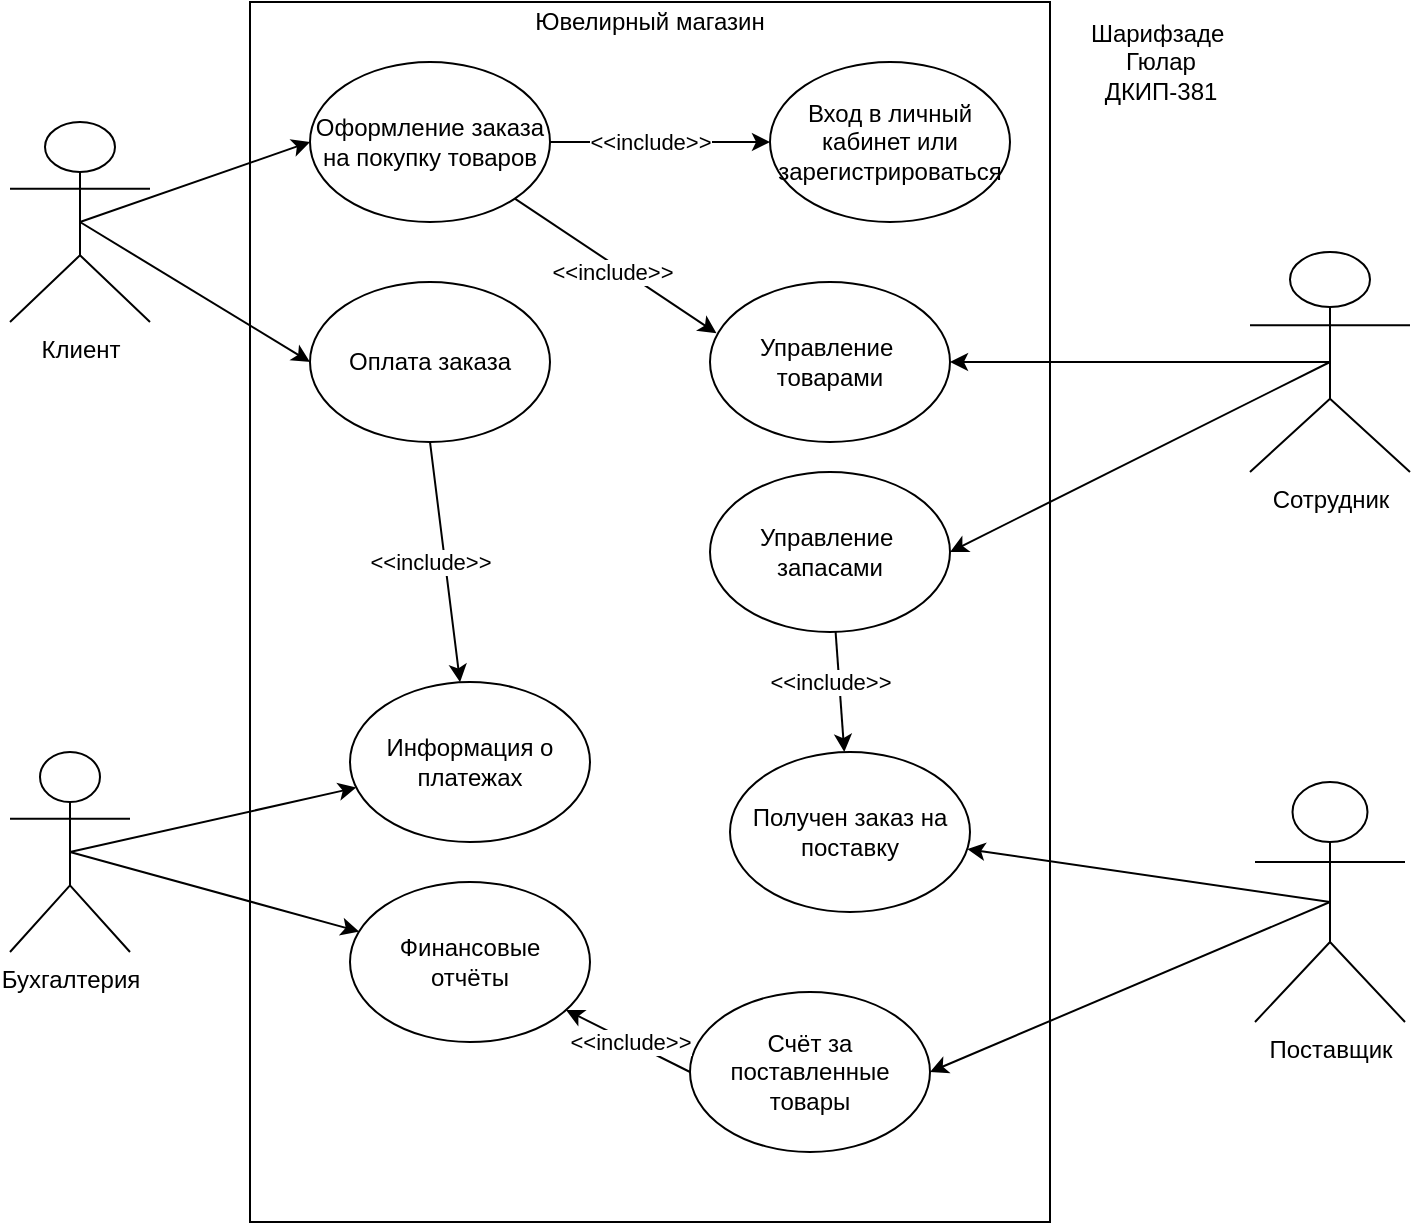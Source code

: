 <mxfile version="28.2.5">
  <diagram name="Страница — 1" id="Q5fC-O9VPcCJi5Tc-9Tk">
    <mxGraphModel dx="1303" dy="715" grid="1" gridSize="10" guides="1" tooltips="1" connect="1" arrows="1" fold="1" page="1" pageScale="1" pageWidth="827" pageHeight="1169" math="0" shadow="0">
      <root>
        <mxCell id="0" />
        <mxCell id="1" parent="0" />
        <mxCell id="tPh37PiVUbX-CSiPJ5TW-1" value="" style="rounded=0;whiteSpace=wrap;html=1;" vertex="1" parent="1">
          <mxGeometry x="200" y="50" width="400" height="610" as="geometry" />
        </mxCell>
        <mxCell id="tPh37PiVUbX-CSiPJ5TW-8" style="rounded=0;orthogonalLoop=1;jettySize=auto;html=1;exitX=0.5;exitY=0.5;exitDx=0;exitDy=0;exitPerimeter=0;entryX=0;entryY=0.5;entryDx=0;entryDy=0;" edge="1" parent="1" source="tPh37PiVUbX-CSiPJ5TW-2" target="tPh37PiVUbX-CSiPJ5TW-5">
          <mxGeometry relative="1" as="geometry" />
        </mxCell>
        <mxCell id="tPh37PiVUbX-CSiPJ5TW-9" style="rounded=0;orthogonalLoop=1;jettySize=auto;html=1;exitX=0.5;exitY=0.5;exitDx=0;exitDy=0;exitPerimeter=0;entryX=0;entryY=0.5;entryDx=0;entryDy=0;" edge="1" parent="1" source="tPh37PiVUbX-CSiPJ5TW-2" target="tPh37PiVUbX-CSiPJ5TW-6">
          <mxGeometry relative="1" as="geometry" />
        </mxCell>
        <mxCell id="tPh37PiVUbX-CSiPJ5TW-2" value="Клиент" style="shape=umlActor;verticalLabelPosition=bottom;verticalAlign=top;html=1;outlineConnect=0;" vertex="1" parent="1">
          <mxGeometry x="80" y="110" width="70" height="100" as="geometry" />
        </mxCell>
        <mxCell id="tPh37PiVUbX-CSiPJ5TW-15" style="rounded=0;orthogonalLoop=1;jettySize=auto;html=1;exitX=0.5;exitY=0.5;exitDx=0;exitDy=0;exitPerimeter=0;entryX=1;entryY=0.5;entryDx=0;entryDy=0;" edge="1" parent="1" source="tPh37PiVUbX-CSiPJ5TW-3" target="tPh37PiVUbX-CSiPJ5TW-13">
          <mxGeometry relative="1" as="geometry" />
        </mxCell>
        <mxCell id="tPh37PiVUbX-CSiPJ5TW-24" style="edgeStyle=orthogonalEdgeStyle;rounded=0;orthogonalLoop=1;jettySize=auto;html=1;exitX=0.5;exitY=0.5;exitDx=0;exitDy=0;exitPerimeter=0;entryX=1;entryY=0.5;entryDx=0;entryDy=0;" edge="1" parent="1" source="tPh37PiVUbX-CSiPJ5TW-3" target="tPh37PiVUbX-CSiPJ5TW-23">
          <mxGeometry relative="1" as="geometry" />
        </mxCell>
        <mxCell id="tPh37PiVUbX-CSiPJ5TW-3" value="Сотрудник" style="shape=umlActor;verticalLabelPosition=bottom;verticalAlign=top;html=1;outlineConnect=0;" vertex="1" parent="1">
          <mxGeometry x="700" y="175" width="80" height="110" as="geometry" />
        </mxCell>
        <mxCell id="tPh37PiVUbX-CSiPJ5TW-18" style="rounded=0;orthogonalLoop=1;jettySize=auto;html=1;exitX=0.5;exitY=0.5;exitDx=0;exitDy=0;exitPerimeter=0;entryX=1;entryY=0.5;entryDx=0;entryDy=0;" edge="1" parent="1" source="tPh37PiVUbX-CSiPJ5TW-4" target="tPh37PiVUbX-CSiPJ5TW-17">
          <mxGeometry relative="1" as="geometry" />
        </mxCell>
        <mxCell id="tPh37PiVUbX-CSiPJ5TW-19" style="rounded=0;orthogonalLoop=1;jettySize=auto;html=1;exitX=0.5;exitY=0.5;exitDx=0;exitDy=0;exitPerimeter=0;" edge="1" parent="1" source="tPh37PiVUbX-CSiPJ5TW-4" target="tPh37PiVUbX-CSiPJ5TW-16">
          <mxGeometry relative="1" as="geometry" />
        </mxCell>
        <mxCell id="tPh37PiVUbX-CSiPJ5TW-4" value="Поставщик" style="shape=umlActor;verticalLabelPosition=bottom;verticalAlign=top;html=1;outlineConnect=0;" vertex="1" parent="1">
          <mxGeometry x="702.5" y="440" width="75" height="120" as="geometry" />
        </mxCell>
        <mxCell id="tPh37PiVUbX-CSiPJ5TW-11" value="" style="edgeStyle=orthogonalEdgeStyle;rounded=0;orthogonalLoop=1;jettySize=auto;html=1;" edge="1" parent="1" source="tPh37PiVUbX-CSiPJ5TW-5" target="tPh37PiVUbX-CSiPJ5TW-10">
          <mxGeometry relative="1" as="geometry" />
        </mxCell>
        <mxCell id="tPh37PiVUbX-CSiPJ5TW-5" value="Оформление заказа&lt;div&gt;на покупку товаров&lt;/div&gt;" style="ellipse;whiteSpace=wrap;html=1;" vertex="1" parent="1">
          <mxGeometry x="230" y="80" width="120" height="80" as="geometry" />
        </mxCell>
        <mxCell id="tPh37PiVUbX-CSiPJ5TW-33" style="rounded=0;orthogonalLoop=1;jettySize=auto;html=1;exitX=0.5;exitY=1;exitDx=0;exitDy=0;" edge="1" parent="1" source="tPh37PiVUbX-CSiPJ5TW-6" target="tPh37PiVUbX-CSiPJ5TW-22">
          <mxGeometry relative="1" as="geometry" />
        </mxCell>
        <mxCell id="tPh37PiVUbX-CSiPJ5TW-6" value="Оплата заказа" style="ellipse;whiteSpace=wrap;html=1;" vertex="1" parent="1">
          <mxGeometry x="230" y="190" width="120" height="80" as="geometry" />
        </mxCell>
        <mxCell id="tPh37PiVUbX-CSiPJ5TW-10" value="Вход в личный кабинет или зарегистрироваться" style="ellipse;whiteSpace=wrap;html=1;" vertex="1" parent="1">
          <mxGeometry x="460" y="80" width="120" height="80" as="geometry" />
        </mxCell>
        <mxCell id="tPh37PiVUbX-CSiPJ5TW-12" value="Ювелирный магазин" style="text;html=1;align=center;verticalAlign=middle;whiteSpace=wrap;rounded=0;" vertex="1" parent="1">
          <mxGeometry x="300" y="50" width="200" height="20" as="geometry" />
        </mxCell>
        <mxCell id="tPh37PiVUbX-CSiPJ5TW-30" value="" style="rounded=0;orthogonalLoop=1;jettySize=auto;html=1;" edge="1" parent="1" source="tPh37PiVUbX-CSiPJ5TW-13" target="tPh37PiVUbX-CSiPJ5TW-16">
          <mxGeometry relative="1" as="geometry" />
        </mxCell>
        <mxCell id="tPh37PiVUbX-CSiPJ5TW-13" value="Управление&amp;nbsp;&lt;div&gt;запасами&lt;/div&gt;" style="ellipse;whiteSpace=wrap;html=1;" vertex="1" parent="1">
          <mxGeometry x="430" y="285" width="120" height="80" as="geometry" />
        </mxCell>
        <mxCell id="tPh37PiVUbX-CSiPJ5TW-16" value="Получен заказ на&lt;div&gt;поставку&lt;/div&gt;" style="ellipse;whiteSpace=wrap;html=1;" vertex="1" parent="1">
          <mxGeometry x="440" y="425" width="120" height="80" as="geometry" />
        </mxCell>
        <mxCell id="tPh37PiVUbX-CSiPJ5TW-35" style="rounded=0;orthogonalLoop=1;jettySize=auto;html=1;exitX=0;exitY=0.5;exitDx=0;exitDy=0;" edge="1" parent="1" source="tPh37PiVUbX-CSiPJ5TW-17" target="tPh37PiVUbX-CSiPJ5TW-21">
          <mxGeometry relative="1" as="geometry" />
        </mxCell>
        <mxCell id="tPh37PiVUbX-CSiPJ5TW-17" value="Счёт за поставленные товары" style="ellipse;whiteSpace=wrap;html=1;" vertex="1" parent="1">
          <mxGeometry x="420" y="545" width="120" height="80" as="geometry" />
        </mxCell>
        <mxCell id="tPh37PiVUbX-CSiPJ5TW-25" style="rounded=0;orthogonalLoop=1;jettySize=auto;html=1;exitX=0.5;exitY=0.5;exitDx=0;exitDy=0;exitPerimeter=0;" edge="1" parent="1" source="tPh37PiVUbX-CSiPJ5TW-20" target="tPh37PiVUbX-CSiPJ5TW-21">
          <mxGeometry relative="1" as="geometry" />
        </mxCell>
        <mxCell id="tPh37PiVUbX-CSiPJ5TW-26" style="rounded=0;orthogonalLoop=1;jettySize=auto;html=1;exitX=0.5;exitY=0.5;exitDx=0;exitDy=0;exitPerimeter=0;" edge="1" parent="1" source="tPh37PiVUbX-CSiPJ5TW-20" target="tPh37PiVUbX-CSiPJ5TW-22">
          <mxGeometry relative="1" as="geometry" />
        </mxCell>
        <mxCell id="tPh37PiVUbX-CSiPJ5TW-20" value="Бухгалтерия" style="shape=umlActor;verticalLabelPosition=bottom;verticalAlign=top;html=1;outlineConnect=0;" vertex="1" parent="1">
          <mxGeometry x="80" y="425" width="60" height="100" as="geometry" />
        </mxCell>
        <mxCell id="tPh37PiVUbX-CSiPJ5TW-21" value="Финансовые&lt;div&gt;отчёты&lt;/div&gt;" style="ellipse;whiteSpace=wrap;html=1;" vertex="1" parent="1">
          <mxGeometry x="250" y="490" width="120" height="80" as="geometry" />
        </mxCell>
        <mxCell id="tPh37PiVUbX-CSiPJ5TW-22" value="Информация о платежах" style="ellipse;whiteSpace=wrap;html=1;" vertex="1" parent="1">
          <mxGeometry x="250" y="390" width="120" height="80" as="geometry" />
        </mxCell>
        <mxCell id="tPh37PiVUbX-CSiPJ5TW-23" value="Управление&amp;nbsp;&lt;div&gt;товарами&lt;/div&gt;" style="ellipse;whiteSpace=wrap;html=1;" vertex="1" parent="1">
          <mxGeometry x="430" y="190" width="120" height="80" as="geometry" />
        </mxCell>
        <mxCell id="tPh37PiVUbX-CSiPJ5TW-27" style="rounded=0;orthogonalLoop=1;jettySize=auto;html=1;exitX=1;exitY=1;exitDx=0;exitDy=0;entryX=0.027;entryY=0.32;entryDx=0;entryDy=0;entryPerimeter=0;" edge="1" parent="1" source="tPh37PiVUbX-CSiPJ5TW-5" target="tPh37PiVUbX-CSiPJ5TW-23">
          <mxGeometry relative="1" as="geometry" />
        </mxCell>
        <mxCell id="tPh37PiVUbX-CSiPJ5TW-28" value="&amp;lt;&amp;lt;include&amp;gt;&amp;gt;" style="edgeLabel;html=1;align=center;verticalAlign=middle;resizable=0;points=[];" vertex="1" connectable="0" parent="tPh37PiVUbX-CSiPJ5TW-27">
          <mxGeometry x="-0.005" y="-4" relative="1" as="geometry">
            <mxPoint as="offset" />
          </mxGeometry>
        </mxCell>
        <mxCell id="tPh37PiVUbX-CSiPJ5TW-29" value="&amp;lt;&amp;lt;include&amp;gt;&amp;gt;" style="edgeLabel;html=1;align=center;verticalAlign=middle;resizable=0;points=[];" vertex="1" connectable="0" parent="1">
          <mxGeometry x="400" y="120" as="geometry" />
        </mxCell>
        <mxCell id="tPh37PiVUbX-CSiPJ5TW-32" value="&amp;lt;&amp;lt;include&amp;gt;&amp;gt;" style="edgeLabel;html=1;align=center;verticalAlign=middle;resizable=0;points=[];" vertex="1" connectable="0" parent="1">
          <mxGeometry x="490" y="390" as="geometry" />
        </mxCell>
        <mxCell id="tPh37PiVUbX-CSiPJ5TW-34" value="&amp;lt;&amp;lt;include&amp;gt;&amp;gt;" style="edgeLabel;html=1;align=center;verticalAlign=middle;resizable=0;points=[];" vertex="1" connectable="0" parent="1">
          <mxGeometry x="290" y="330" as="geometry" />
        </mxCell>
        <mxCell id="tPh37PiVUbX-CSiPJ5TW-36" value="&amp;lt;&amp;lt;include&amp;gt;&amp;gt;" style="edgeLabel;html=1;align=center;verticalAlign=middle;resizable=0;points=[];" vertex="1" connectable="0" parent="1">
          <mxGeometry x="390" y="570" as="geometry" />
        </mxCell>
        <mxCell id="tPh37PiVUbX-CSiPJ5TW-37" value="Шарифзаде&amp;nbsp;&lt;div&gt;Гюлар&lt;/div&gt;&lt;div&gt;ДКИП-381&lt;/div&gt;" style="text;html=1;align=center;verticalAlign=middle;resizable=0;points=[];autosize=1;strokeColor=none;fillColor=none;" vertex="1" parent="1">
          <mxGeometry x="610" y="50" width="90" height="60" as="geometry" />
        </mxCell>
      </root>
    </mxGraphModel>
  </diagram>
</mxfile>
